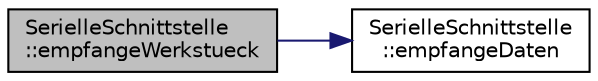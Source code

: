 digraph "SerielleSchnittstelle::empfangeWerkstueck"
{
  edge [fontname="Helvetica",fontsize="10",labelfontname="Helvetica",labelfontsize="10"];
  node [fontname="Helvetica",fontsize="10",shape=record];
  rankdir="LR";
  Node1 [label="SerielleSchnittstelle\l::empfangeWerkstueck",height=0.2,width=0.4,color="black", fillcolor="grey75", style="filled" fontcolor="black"];
  Node1 -> Node2 [color="midnightblue",fontsize="10",style="solid",fontname="Helvetica"];
  Node2 [label="SerielleSchnittstelle\l::empfangeDaten",height=0.2,width=0.4,color="black", fillcolor="white", style="filled",URL="$class_serielle_schnittstelle.html#a954c0a0f78c38ca0f8ca20017fd635a7"];
}
